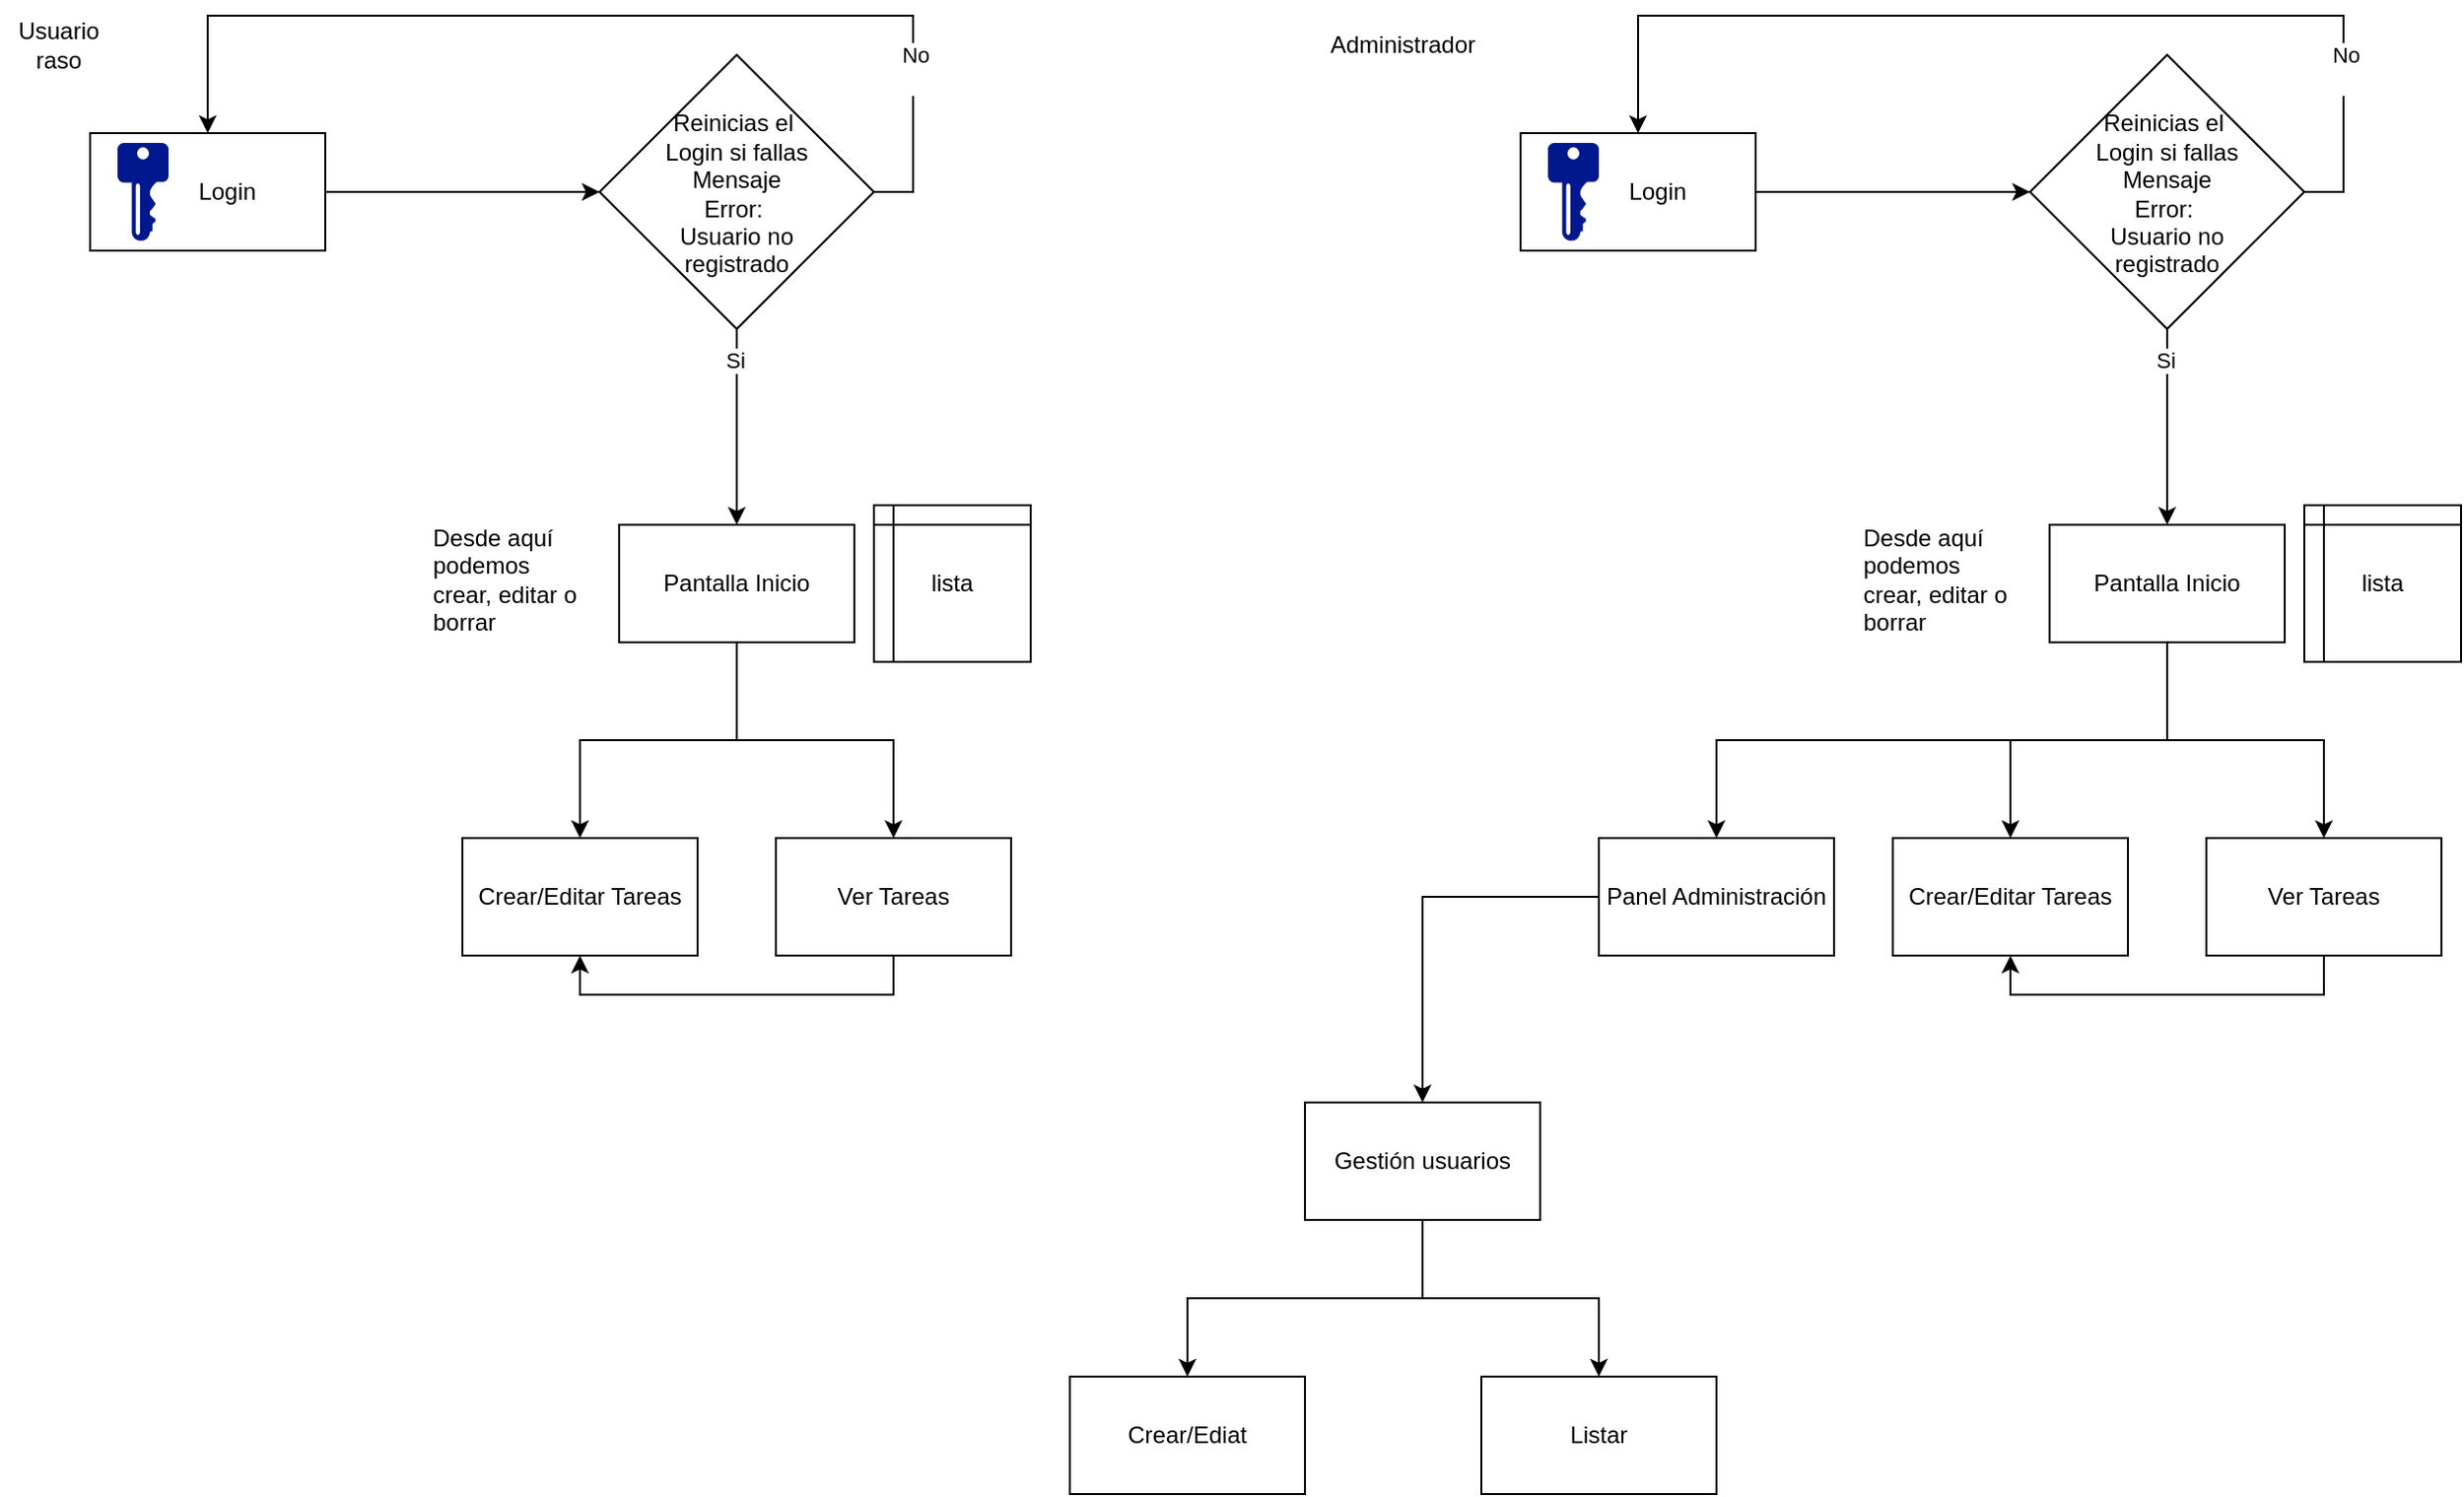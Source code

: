 <mxfile version="18.0.1" type="device"><diagram id="Dxi9S6EYzg2D_bFROnlg" name="Page-1"><mxGraphModel dx="1182" dy="743" grid="1" gridSize="10" guides="1" tooltips="1" connect="1" arrows="1" fold="1" page="1" pageScale="1" pageWidth="827" pageHeight="1169" math="0" shadow="0"><root><mxCell id="0"/><mxCell id="1" parent="0"/><mxCell id="tBEQQmB1QTgfhCt4JLAw-4" style="edgeStyle=orthogonalEdgeStyle;rounded=0;orthogonalLoop=1;jettySize=auto;html=1;exitX=1;exitY=0.5;exitDx=0;exitDy=0;entryX=0;entryY=0.5;entryDx=0;entryDy=0;" parent="1" source="tBEQQmB1QTgfhCt4JLAw-1" target="tBEQQmB1QTgfhCt4JLAw-3" edge="1"><mxGeometry relative="1" as="geometry"/></mxCell><mxCell id="tBEQQmB1QTgfhCt4JLAw-40" style="edgeStyle=orthogonalEdgeStyle;rounded=0;orthogonalLoop=1;jettySize=auto;html=1;exitX=0.5;exitY=1;exitDx=0;exitDy=0;entryX=0.5;entryY=0;entryDx=0;entryDy=0;" parent="1" source="tBEQQmB1QTgfhCt4JLAw-3" target="Jie-PzBkXYhInMIA04u1-3" edge="1"><mxGeometry relative="1" as="geometry"/></mxCell><mxCell id="Jie-PzBkXYhInMIA04u1-2" value="Si" style="edgeLabel;html=1;align=center;verticalAlign=middle;resizable=0;points=[];" vertex="1" connectable="0" parent="tBEQQmB1QTgfhCt4JLAw-40"><mxGeometry x="-0.694" y="-1" relative="1" as="geometry"><mxPoint as="offset"/></mxGeometry></mxCell><mxCell id="tBEQQmB1QTgfhCt4JLAw-1" value="" style="rounded=0;whiteSpace=wrap;html=1;" parent="1" vertex="1"><mxGeometry x="70" y="90" width="120" height="60" as="geometry"/></mxCell><mxCell id="tBEQQmB1QTgfhCt4JLAw-2" value="Login" style="text;html=1;strokeColor=none;fillColor=none;align=center;verticalAlign=middle;whiteSpace=wrap;rounded=0;" parent="1" vertex="1"><mxGeometry x="110" y="105" width="60" height="30" as="geometry"/></mxCell><mxCell id="tBEQQmB1QTgfhCt4JLAw-54" style="edgeStyle=orthogonalEdgeStyle;rounded=0;orthogonalLoop=1;jettySize=auto;html=1;exitX=1;exitY=0.5;exitDx=0;exitDy=0;entryX=0.5;entryY=0;entryDx=0;entryDy=0;" parent="1" source="tBEQQmB1QTgfhCt4JLAw-3" target="tBEQQmB1QTgfhCt4JLAw-1" edge="1"><mxGeometry relative="1" as="geometry"><Array as="points"><mxPoint x="490" y="120"/><mxPoint x="490" y="30"/><mxPoint x="130" y="30"/></Array></mxGeometry></mxCell><mxCell id="Jie-PzBkXYhInMIA04u1-1" value="&lt;div&gt;No&lt;/div&gt;&lt;div&gt;&lt;br&gt;&lt;/div&gt;" style="edgeLabel;html=1;align=center;verticalAlign=middle;resizable=0;points=[];" vertex="1" connectable="0" parent="tBEQQmB1QTgfhCt4JLAw-54"><mxGeometry x="-0.687" y="-1" relative="1" as="geometry"><mxPoint as="offset"/></mxGeometry></mxCell><mxCell id="tBEQQmB1QTgfhCt4JLAw-3" value="" style="rhombus;whiteSpace=wrap;html=1;" parent="1" vertex="1"><mxGeometry x="330" y="50" width="140" height="140" as="geometry"/></mxCell><mxCell id="tBEQQmB1QTgfhCt4JLAw-5" value="Reinicias el&amp;nbsp; Login si fallas&lt;br&gt;Mensaje Error:&amp;nbsp;&lt;br&gt;Usuario no registrado" style="text;html=1;strokeColor=none;fillColor=none;align=center;verticalAlign=middle;whiteSpace=wrap;rounded=0;" parent="1" vertex="1"><mxGeometry x="360" y="86.25" width="80" height="70" as="geometry"/></mxCell><mxCell id="rLVibTtyYvZQ3L-_kYvE-1" value="" style="sketch=0;aspect=fixed;pointerEvents=1;shadow=0;dashed=0;html=1;strokeColor=none;labelPosition=center;verticalLabelPosition=bottom;verticalAlign=top;align=center;fillColor=#00188D;shape=mxgraph.mscae.enterprise.key_permissions" parent="1" vertex="1"><mxGeometry x="84" y="95" width="26" height="50" as="geometry"/></mxCell><mxCell id="rLVibTtyYvZQ3L-_kYvE-18" value="lista" style="shape=internalStorage;whiteSpace=wrap;html=1;backgroundOutline=1;dx=10;dy=10;" parent="1" vertex="1"><mxGeometry x="470" y="280" width="80" height="80" as="geometry"/></mxCell><mxCell id="Jie-PzBkXYhInMIA04u1-4" style="edgeStyle=orthogonalEdgeStyle;rounded=0;orthogonalLoop=1;jettySize=auto;html=1;exitX=0.5;exitY=1;exitDx=0;exitDy=0;entryX=0.5;entryY=0;entryDx=0;entryDy=0;" edge="1" parent="1" source="Jie-PzBkXYhInMIA04u1-3" target="Jie-PzBkXYhInMIA04u1-6"><mxGeometry relative="1" as="geometry"><mxPoint x="400" y="420" as="targetPoint"/></mxGeometry></mxCell><mxCell id="Jie-PzBkXYhInMIA04u1-9" style="edgeStyle=orthogonalEdgeStyle;rounded=0;orthogonalLoop=1;jettySize=auto;html=1;exitX=0.5;exitY=1;exitDx=0;exitDy=0;entryX=0.5;entryY=0;entryDx=0;entryDy=0;" edge="1" parent="1" source="Jie-PzBkXYhInMIA04u1-3" target="Jie-PzBkXYhInMIA04u1-7"><mxGeometry relative="1" as="geometry"/></mxCell><mxCell id="Jie-PzBkXYhInMIA04u1-3" value="Pantalla Inicio" style="rounded=0;whiteSpace=wrap;html=1;" vertex="1" parent="1"><mxGeometry x="340" y="290" width="120" height="60" as="geometry"/></mxCell><mxCell id="Jie-PzBkXYhInMIA04u1-5" value="Desde aquí podemos crear, editar o borrar" style="text;html=1;strokeColor=none;fillColor=none;spacing=5;spacingTop=-20;whiteSpace=wrap;overflow=hidden;rounded=0;" vertex="1" parent="1"><mxGeometry x="240" y="300" width="90" height="60" as="geometry"/></mxCell><mxCell id="Jie-PzBkXYhInMIA04u1-6" value="Crear/Editar Tareas" style="rounded=0;whiteSpace=wrap;html=1;" vertex="1" parent="1"><mxGeometry x="260" y="450" width="120" height="60" as="geometry"/></mxCell><mxCell id="Jie-PzBkXYhInMIA04u1-8" style="edgeStyle=orthogonalEdgeStyle;rounded=0;orthogonalLoop=1;jettySize=auto;html=1;entryX=0.5;entryY=1;entryDx=0;entryDy=0;exitX=0.5;exitY=1;exitDx=0;exitDy=0;" edge="1" parent="1" source="Jie-PzBkXYhInMIA04u1-7" target="Jie-PzBkXYhInMIA04u1-6"><mxGeometry relative="1" as="geometry"/></mxCell><mxCell id="Jie-PzBkXYhInMIA04u1-7" value="Ver Tareas" style="rounded=0;whiteSpace=wrap;html=1;" vertex="1" parent="1"><mxGeometry x="420" y="450" width="120" height="60" as="geometry"/></mxCell><mxCell id="Jie-PzBkXYhInMIA04u1-10" style="edgeStyle=orthogonalEdgeStyle;rounded=0;orthogonalLoop=1;jettySize=auto;html=1;exitX=1;exitY=0.5;exitDx=0;exitDy=0;entryX=0;entryY=0.5;entryDx=0;entryDy=0;" edge="1" parent="1" source="Jie-PzBkXYhInMIA04u1-13" target="Jie-PzBkXYhInMIA04u1-17"><mxGeometry relative="1" as="geometry"/></mxCell><mxCell id="Jie-PzBkXYhInMIA04u1-11" style="edgeStyle=orthogonalEdgeStyle;rounded=0;orthogonalLoop=1;jettySize=auto;html=1;exitX=0.5;exitY=1;exitDx=0;exitDy=0;entryX=0.5;entryY=0;entryDx=0;entryDy=0;" edge="1" parent="1" source="Jie-PzBkXYhInMIA04u1-17" target="Jie-PzBkXYhInMIA04u1-23"><mxGeometry relative="1" as="geometry"/></mxCell><mxCell id="Jie-PzBkXYhInMIA04u1-12" value="Si" style="edgeLabel;html=1;align=center;verticalAlign=middle;resizable=0;points=[];" vertex="1" connectable="0" parent="Jie-PzBkXYhInMIA04u1-11"><mxGeometry x="-0.694" y="-1" relative="1" as="geometry"><mxPoint as="offset"/></mxGeometry></mxCell><mxCell id="Jie-PzBkXYhInMIA04u1-13" value="" style="rounded=0;whiteSpace=wrap;html=1;" vertex="1" parent="1"><mxGeometry x="800" y="90" width="120" height="60" as="geometry"/></mxCell><mxCell id="Jie-PzBkXYhInMIA04u1-14" value="Login" style="text;html=1;strokeColor=none;fillColor=none;align=center;verticalAlign=middle;whiteSpace=wrap;rounded=0;" vertex="1" parent="1"><mxGeometry x="840" y="105" width="60" height="30" as="geometry"/></mxCell><mxCell id="Jie-PzBkXYhInMIA04u1-15" style="edgeStyle=orthogonalEdgeStyle;rounded=0;orthogonalLoop=1;jettySize=auto;html=1;exitX=1;exitY=0.5;exitDx=0;exitDy=0;entryX=0.5;entryY=0;entryDx=0;entryDy=0;" edge="1" parent="1" source="Jie-PzBkXYhInMIA04u1-17" target="Jie-PzBkXYhInMIA04u1-13"><mxGeometry relative="1" as="geometry"><Array as="points"><mxPoint x="1220" y="120"/><mxPoint x="1220" y="30"/><mxPoint x="860" y="30"/></Array></mxGeometry></mxCell><mxCell id="Jie-PzBkXYhInMIA04u1-16" value="&lt;div&gt;No&lt;/div&gt;&lt;div&gt;&lt;br&gt;&lt;/div&gt;" style="edgeLabel;html=1;align=center;verticalAlign=middle;resizable=0;points=[];" vertex="1" connectable="0" parent="Jie-PzBkXYhInMIA04u1-15"><mxGeometry x="-0.687" y="-1" relative="1" as="geometry"><mxPoint as="offset"/></mxGeometry></mxCell><mxCell id="Jie-PzBkXYhInMIA04u1-17" value="" style="rhombus;whiteSpace=wrap;html=1;" vertex="1" parent="1"><mxGeometry x="1060" y="50" width="140" height="140" as="geometry"/></mxCell><mxCell id="Jie-PzBkXYhInMIA04u1-18" value="Reinicias el&amp;nbsp; Login si fallas&lt;br&gt;Mensaje Error:&amp;nbsp;&lt;br&gt;Usuario no registrado" style="text;html=1;strokeColor=none;fillColor=none;align=center;verticalAlign=middle;whiteSpace=wrap;rounded=0;" vertex="1" parent="1"><mxGeometry x="1090" y="86.25" width="80" height="70" as="geometry"/></mxCell><mxCell id="Jie-PzBkXYhInMIA04u1-19" value="" style="sketch=0;aspect=fixed;pointerEvents=1;shadow=0;dashed=0;html=1;strokeColor=none;labelPosition=center;verticalLabelPosition=bottom;verticalAlign=top;align=center;fillColor=#00188D;shape=mxgraph.mscae.enterprise.key_permissions" vertex="1" parent="1"><mxGeometry x="814" y="95" width="26" height="50" as="geometry"/></mxCell><mxCell id="Jie-PzBkXYhInMIA04u1-20" value="lista" style="shape=internalStorage;whiteSpace=wrap;html=1;backgroundOutline=1;dx=10;dy=10;" vertex="1" parent="1"><mxGeometry x="1200" y="280" width="80" height="80" as="geometry"/></mxCell><mxCell id="Jie-PzBkXYhInMIA04u1-21" style="edgeStyle=orthogonalEdgeStyle;rounded=0;orthogonalLoop=1;jettySize=auto;html=1;exitX=0.5;exitY=1;exitDx=0;exitDy=0;entryX=0.5;entryY=0;entryDx=0;entryDy=0;" edge="1" parent="1" source="Jie-PzBkXYhInMIA04u1-23" target="Jie-PzBkXYhInMIA04u1-25"><mxGeometry relative="1" as="geometry"><mxPoint x="1130" y="420" as="targetPoint"/></mxGeometry></mxCell><mxCell id="Jie-PzBkXYhInMIA04u1-22" style="edgeStyle=orthogonalEdgeStyle;rounded=0;orthogonalLoop=1;jettySize=auto;html=1;exitX=0.5;exitY=1;exitDx=0;exitDy=0;entryX=0.5;entryY=0;entryDx=0;entryDy=0;" edge="1" parent="1" source="Jie-PzBkXYhInMIA04u1-23" target="Jie-PzBkXYhInMIA04u1-27"><mxGeometry relative="1" as="geometry"/></mxCell><mxCell id="Jie-PzBkXYhInMIA04u1-29" style="edgeStyle=orthogonalEdgeStyle;rounded=0;orthogonalLoop=1;jettySize=auto;html=1;exitX=0.5;exitY=1;exitDx=0;exitDy=0;entryX=0.5;entryY=0;entryDx=0;entryDy=0;" edge="1" parent="1" source="Jie-PzBkXYhInMIA04u1-23" target="Jie-PzBkXYhInMIA04u1-28"><mxGeometry relative="1" as="geometry"/></mxCell><mxCell id="Jie-PzBkXYhInMIA04u1-23" value="Pantalla Inicio" style="rounded=0;whiteSpace=wrap;html=1;" vertex="1" parent="1"><mxGeometry x="1070" y="290" width="120" height="60" as="geometry"/></mxCell><mxCell id="Jie-PzBkXYhInMIA04u1-24" value="Desde aquí podemos crear, editar o borrar" style="text;html=1;strokeColor=none;fillColor=none;spacing=5;spacingTop=-20;whiteSpace=wrap;overflow=hidden;rounded=0;" vertex="1" parent="1"><mxGeometry x="970" y="300" width="90" height="60" as="geometry"/></mxCell><mxCell id="Jie-PzBkXYhInMIA04u1-25" value="Crear/Editar Tareas" style="rounded=0;whiteSpace=wrap;html=1;" vertex="1" parent="1"><mxGeometry x="990" y="450" width="120" height="60" as="geometry"/></mxCell><mxCell id="Jie-PzBkXYhInMIA04u1-26" style="edgeStyle=orthogonalEdgeStyle;rounded=0;orthogonalLoop=1;jettySize=auto;html=1;entryX=0.5;entryY=1;entryDx=0;entryDy=0;exitX=0.5;exitY=1;exitDx=0;exitDy=0;" edge="1" parent="1" source="Jie-PzBkXYhInMIA04u1-27" target="Jie-PzBkXYhInMIA04u1-25"><mxGeometry relative="1" as="geometry"/></mxCell><mxCell id="Jie-PzBkXYhInMIA04u1-27" value="Ver Tareas" style="rounded=0;whiteSpace=wrap;html=1;" vertex="1" parent="1"><mxGeometry x="1150" y="450" width="120" height="60" as="geometry"/></mxCell><mxCell id="Jie-PzBkXYhInMIA04u1-31" value="" style="edgeStyle=orthogonalEdgeStyle;rounded=0;orthogonalLoop=1;jettySize=auto;html=1;" edge="1" parent="1" source="Jie-PzBkXYhInMIA04u1-28" target="Jie-PzBkXYhInMIA04u1-30"><mxGeometry relative="1" as="geometry"/></mxCell><mxCell id="Jie-PzBkXYhInMIA04u1-28" value="Panel Administración" style="rounded=0;whiteSpace=wrap;html=1;" vertex="1" parent="1"><mxGeometry x="840" y="450" width="120" height="60" as="geometry"/></mxCell><mxCell id="Jie-PzBkXYhInMIA04u1-33" value="" style="edgeStyle=orthogonalEdgeStyle;rounded=0;orthogonalLoop=1;jettySize=auto;html=1;" edge="1" parent="1" source="Jie-PzBkXYhInMIA04u1-30" target="Jie-PzBkXYhInMIA04u1-32"><mxGeometry relative="1" as="geometry"/></mxCell><mxCell id="Jie-PzBkXYhInMIA04u1-35" value="" style="edgeStyle=orthogonalEdgeStyle;rounded=0;orthogonalLoop=1;jettySize=auto;html=1;" edge="1" parent="1" source="Jie-PzBkXYhInMIA04u1-30" target="Jie-PzBkXYhInMIA04u1-34"><mxGeometry relative="1" as="geometry"/></mxCell><mxCell id="Jie-PzBkXYhInMIA04u1-30" value="Gestión usuarios" style="whiteSpace=wrap;html=1;rounded=0;" vertex="1" parent="1"><mxGeometry x="690" y="585" width="120" height="60" as="geometry"/></mxCell><mxCell id="Jie-PzBkXYhInMIA04u1-32" value="Crear/Ediat" style="whiteSpace=wrap;html=1;rounded=0;" vertex="1" parent="1"><mxGeometry x="570" y="725" width="120" height="60" as="geometry"/></mxCell><mxCell id="Jie-PzBkXYhInMIA04u1-34" value="Listar" style="whiteSpace=wrap;html=1;rounded=0;" vertex="1" parent="1"><mxGeometry x="780" y="725" width="120" height="60" as="geometry"/></mxCell><mxCell id="Jie-PzBkXYhInMIA04u1-36" value="Usuario raso" style="text;html=1;strokeColor=none;fillColor=none;align=center;verticalAlign=middle;whiteSpace=wrap;rounded=0;" vertex="1" parent="1"><mxGeometry x="24" y="30" width="60" height="30" as="geometry"/></mxCell><mxCell id="Jie-PzBkXYhInMIA04u1-37" value="Administrador" style="text;html=1;strokeColor=none;fillColor=none;align=center;verticalAlign=middle;whiteSpace=wrap;rounded=0;" vertex="1" parent="1"><mxGeometry x="710" y="30" width="60" height="30" as="geometry"/></mxCell></root></mxGraphModel></diagram></mxfile>